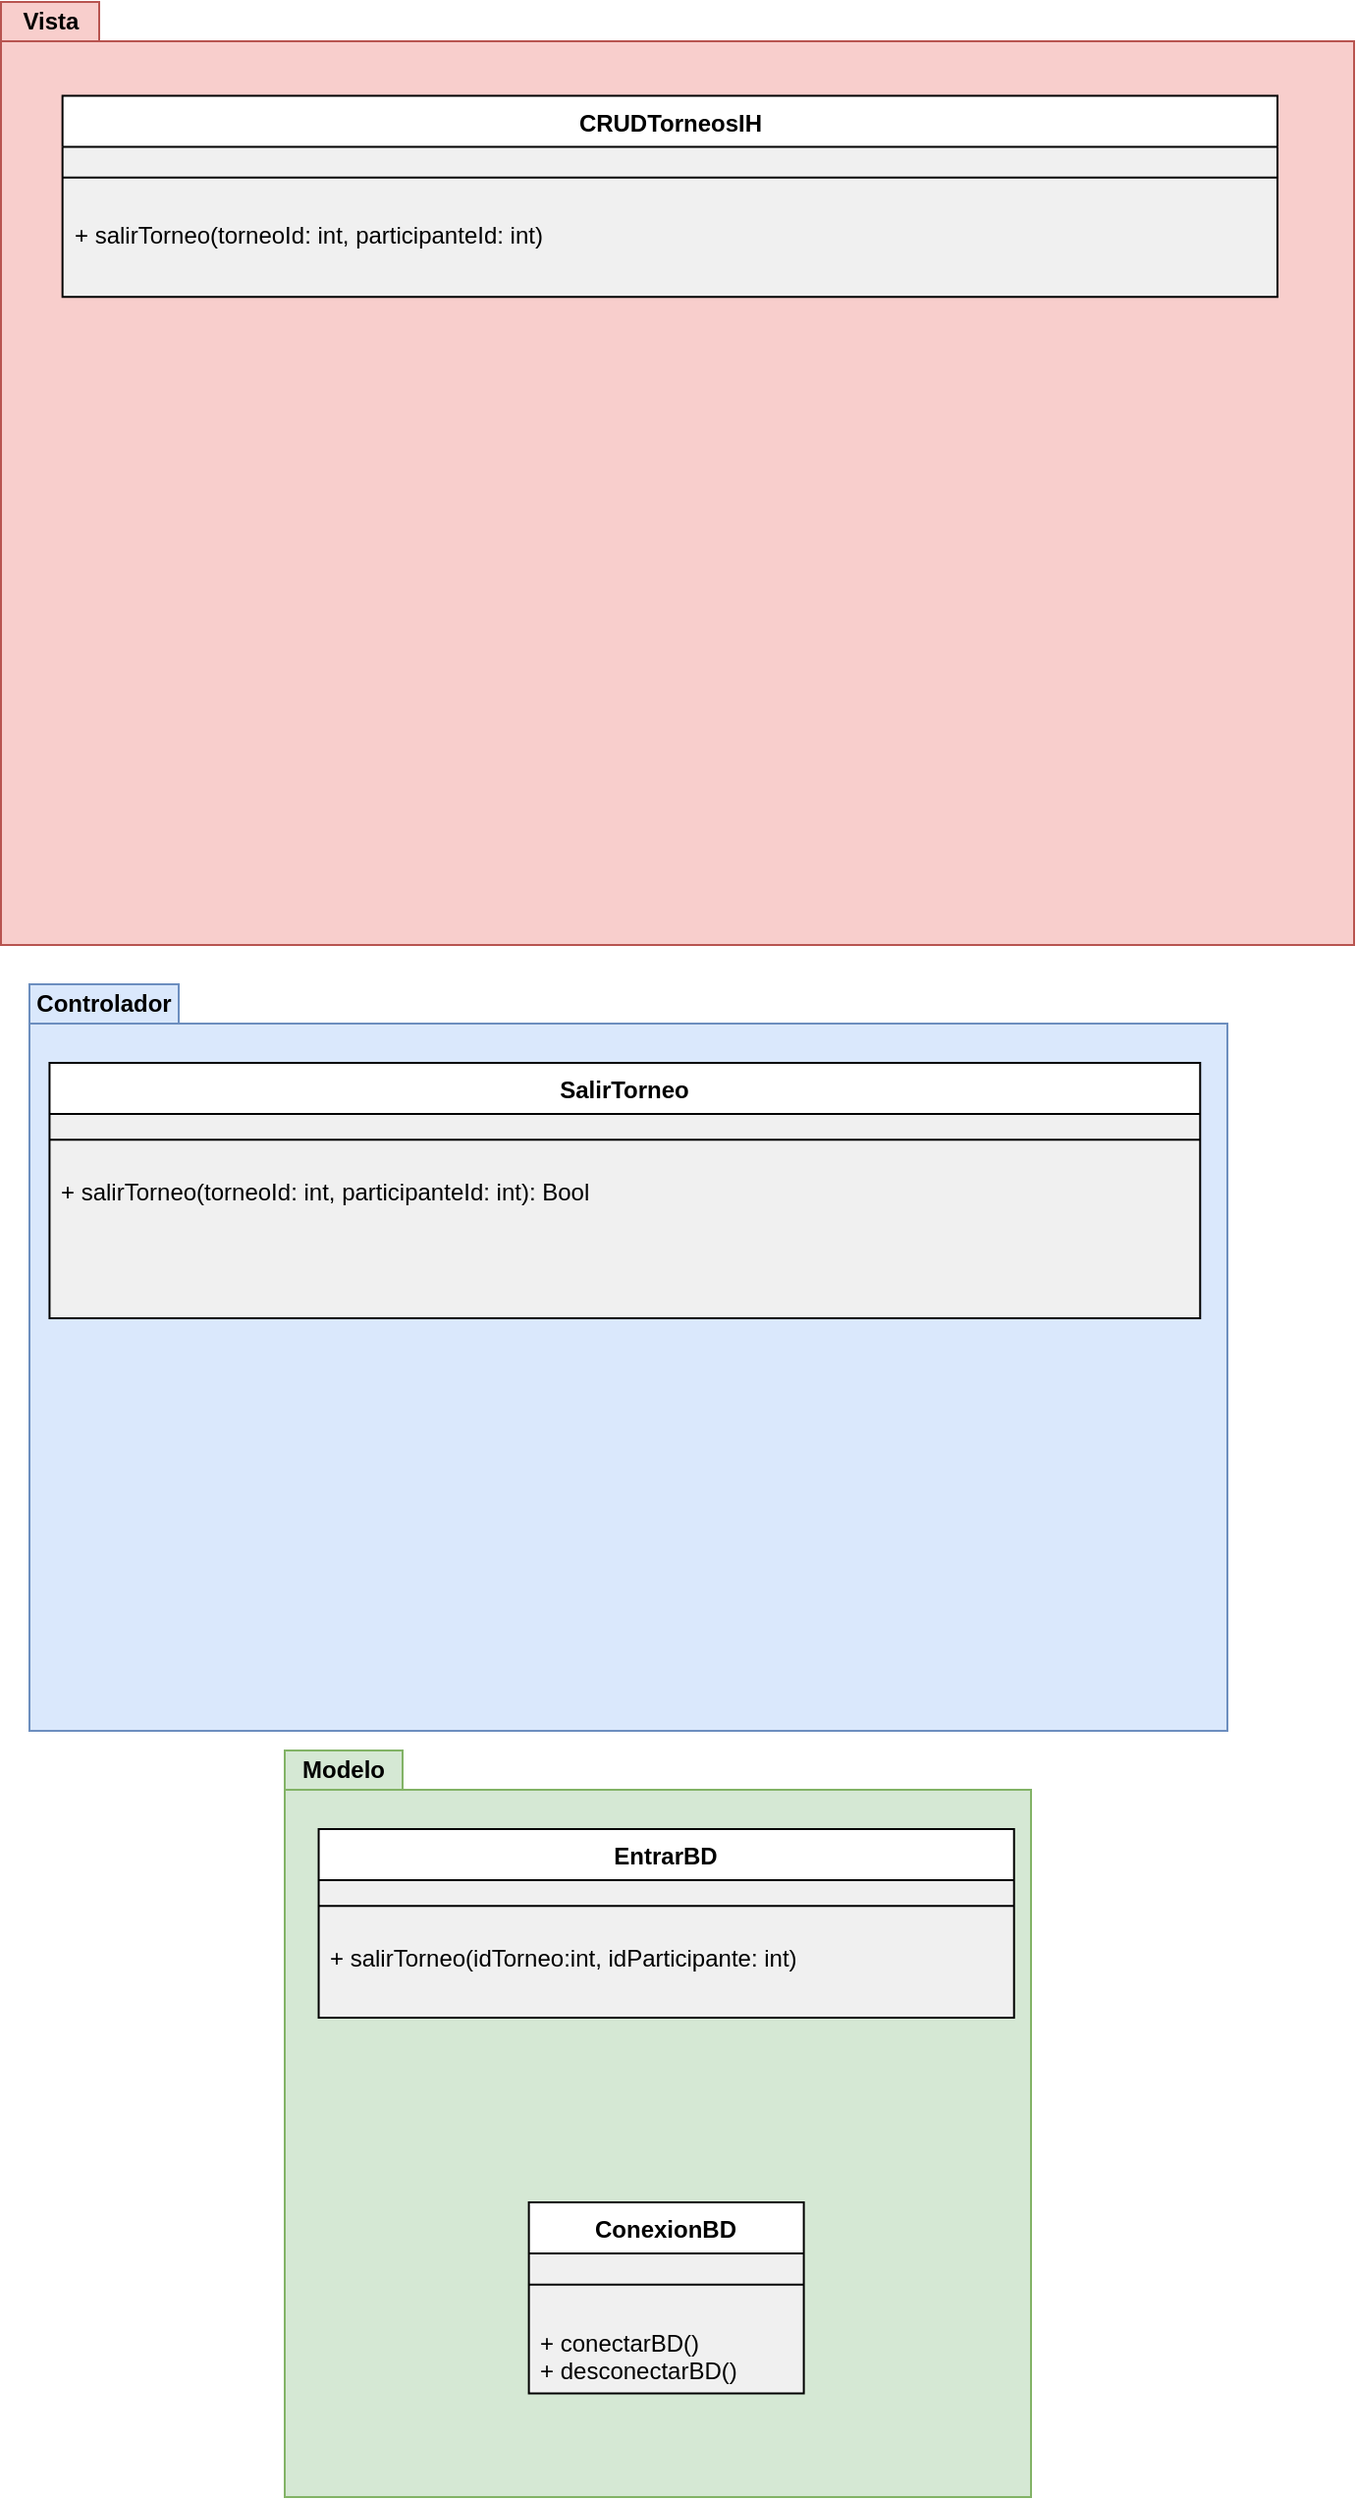 <mxfile version="22.0.7" type="google">
  <diagram name="Page-1" id="PnJ-Q2S_ZAnkpLyLJxUY">
    <mxGraphModel grid="1" page="1" gridSize="10" guides="1" tooltips="1" connect="1" arrows="1" fold="1" pageScale="1" pageWidth="850" pageHeight="1100" math="0" shadow="0">
      <root>
        <mxCell id="0" />
        <mxCell id="1" parent="0" />
        <mxCell id="ROmwuhWYa9xoos25vHBg-1" value="Controlador" style="shape=folder;fontStyle=1;tabWidth=76;tabHeight=20;tabPosition=left;html=1;boundedLbl=1;labelInHeader=1;container=1;collapsible=0;whiteSpace=wrap;fillColor=#dae8fc;strokeColor=#6c8ebf;" vertex="1" parent="1">
          <mxGeometry x="950" y="-500" width="610" height="380" as="geometry" />
        </mxCell>
        <mxCell id="ROmwuhWYa9xoos25vHBg-2" value="" style="html=1;strokeColor=none;resizeWidth=1;resizeHeight=1;fillColor=none;part=1;connectable=0;allowArrows=0;deletable=0;whiteSpace=wrap;" vertex="1" parent="ROmwuhWYa9xoos25vHBg-1">
          <mxGeometry width="610.0" height="266" relative="1" as="geometry">
            <mxPoint y="30" as="offset" />
          </mxGeometry>
        </mxCell>
        <mxCell id="ROmwuhWYa9xoos25vHBg-3" value="SalirTorneo" style="swimlane;fontStyle=1;align=center;verticalAlign=top;childLayout=stackLayout;horizontal=1;startSize=26;horizontalStack=0;resizeParent=1;resizeParentMax=0;resizeLast=0;collapsible=1;marginBottom=0;whiteSpace=wrap;html=1;swimlaneFillColor=#F0F0F0;gradientColor=none;" vertex="1" parent="ROmwuhWYa9xoos25vHBg-1">
          <mxGeometry x="10.218" y="40" width="585.917" height="129.997" as="geometry" />
        </mxCell>
        <mxCell id="ROmwuhWYa9xoos25vHBg-4" value="" style="line;strokeWidth=1;fillColor=none;align=left;verticalAlign=middle;spacingTop=-1;spacingLeft=3;spacingRight=3;rotatable=0;labelPosition=right;points=[];portConstraint=eastwest;strokeColor=inherit;" vertex="1" parent="ROmwuhWYa9xoos25vHBg-3">
          <mxGeometry y="26" width="585.917" height="26.207" as="geometry" />
        </mxCell>
        <mxCell id="ROmwuhWYa9xoos25vHBg-5" value="+ salirTorneo(torneoId: int, participanteId: int): Bool" style="text;strokeColor=none;fillColor=none;align=left;verticalAlign=top;spacingLeft=4;spacingRight=4;overflow=hidden;rotatable=0;points=[[0,0.5],[1,0.5]];portConstraint=eastwest;whiteSpace=wrap;html=1;" vertex="1" parent="ROmwuhWYa9xoos25vHBg-3">
          <mxGeometry y="52.207" width="585.917" height="77.79" as="geometry" />
        </mxCell>
        <mxCell id="ROmwuhWYa9xoos25vHBg-6" value="Modelo" style="shape=folder;fontStyle=1;tabWidth=60;tabHeight=20;tabPosition=left;html=1;boundedLbl=1;labelInHeader=1;container=1;collapsible=0;whiteSpace=wrap;fillColor=#d5e8d4;strokeColor=#82b366;" vertex="1" parent="1">
          <mxGeometry x="1080" y="-110" width="380" height="380" as="geometry" />
        </mxCell>
        <mxCell id="ROmwuhWYa9xoos25vHBg-7" value="" style="html=1;strokeColor=none;resizeWidth=1;resizeHeight=1;fillColor=none;part=1;connectable=0;allowArrows=0;deletable=0;whiteSpace=wrap;" vertex="1" parent="ROmwuhWYa9xoos25vHBg-6">
          <mxGeometry width="300" height="229.31" relative="1" as="geometry">
            <mxPoint y="30" as="offset" />
          </mxGeometry>
        </mxCell>
        <mxCell id="ROmwuhWYa9xoos25vHBg-8" value="EntrarBD" style="swimlane;fontStyle=1;align=center;verticalAlign=top;childLayout=stackLayout;horizontal=1;startSize=26;horizontalStack=0;resizeParent=1;resizeParentMax=0;resizeLast=0;collapsible=1;marginBottom=0;whiteSpace=wrap;html=1;swimlaneFillColor=#F0F0F0;gradientColor=none;" vertex="1" parent="ROmwuhWYa9xoos25vHBg-6">
          <mxGeometry x="17.27" y="40" width="354.09" height="95.997" as="geometry">
            <mxRectangle x="17.27" y="40" width="100" height="30" as="alternateBounds" />
          </mxGeometry>
        </mxCell>
        <mxCell id="ROmwuhWYa9xoos25vHBg-10" value="" style="line;strokeWidth=1;fillColor=none;align=left;verticalAlign=middle;spacingTop=-1;spacingLeft=3;spacingRight=3;rotatable=0;labelPosition=right;points=[];portConstraint=eastwest;strokeColor=inherit;" vertex="1" parent="ROmwuhWYa9xoos25vHBg-8">
          <mxGeometry y="26" width="354.09" height="26.207" as="geometry" />
        </mxCell>
        <mxCell id="ROmwuhWYa9xoos25vHBg-11" value="+ salirTorneo(idTorneo:int, idParticipante: int)" style="text;strokeColor=none;fillColor=none;align=left;verticalAlign=top;spacingLeft=4;spacingRight=4;overflow=hidden;rotatable=0;points=[[0,0.5],[1,0.5]];portConstraint=eastwest;whiteSpace=wrap;html=1;" vertex="1" parent="ROmwuhWYa9xoos25vHBg-8">
          <mxGeometry y="52.207" width="354.09" height="43.79" as="geometry" />
        </mxCell>
        <mxCell id="ROmwuhWYa9xoos25vHBg-12" value="ConexionBD" style="swimlane;fontStyle=1;align=center;verticalAlign=top;childLayout=stackLayout;horizontal=1;startSize=26;horizontalStack=0;resizeParent=1;resizeParentMax=0;resizeLast=0;collapsible=1;marginBottom=0;whiteSpace=wrap;html=1;swimlaneFillColor=#F0F0F0;gradientColor=none;" vertex="1" parent="ROmwuhWYa9xoos25vHBg-6">
          <mxGeometry x="124.31" y="230" width="140" height="97.212" as="geometry" />
        </mxCell>
        <mxCell id="ROmwuhWYa9xoos25vHBg-13" value="" style="line;strokeWidth=1;fillColor=none;align=left;verticalAlign=middle;spacingTop=-1;spacingLeft=3;spacingRight=3;rotatable=0;labelPosition=right;points=[];portConstraint=eastwest;strokeColor=inherit;" vertex="1" parent="ROmwuhWYa9xoos25vHBg-12">
          <mxGeometry y="26" width="140" height="31.724" as="geometry" />
        </mxCell>
        <mxCell id="ROmwuhWYa9xoos25vHBg-14" value="+ conectarBD()&lt;br&gt;+ desconectarBD()" style="text;strokeColor=none;fillColor=none;align=left;verticalAlign=top;spacingLeft=4;spacingRight=4;overflow=hidden;rotatable=0;points=[[0,0.5],[1,0.5]];portConstraint=eastwest;whiteSpace=wrap;html=1;" vertex="1" parent="ROmwuhWYa9xoos25vHBg-12">
          <mxGeometry y="57.724" width="140" height="39.487" as="geometry" />
        </mxCell>
        <mxCell id="ROmwuhWYa9xoos25vHBg-15" value="Vista" style="shape=folder;fontStyle=1;tabWidth=50;tabHeight=20;tabPosition=left;html=1;boundedLbl=1;labelInHeader=1;container=1;collapsible=0;whiteSpace=wrap;fillColor=#f8cecc;strokeColor=#b85450;" vertex="1" parent="1">
          <mxGeometry x="935.5" y="-1000" width="689" height="480" as="geometry" />
        </mxCell>
        <mxCell id="ROmwuhWYa9xoos25vHBg-16" value="" style="html=1;strokeColor=none;resizeWidth=1;resizeHeight=1;fillColor=none;part=1;connectable=0;allowArrows=0;deletable=0;whiteSpace=wrap;" vertex="1" parent="ROmwuhWYa9xoos25vHBg-15">
          <mxGeometry width="689.0" height="317.337" relative="1" as="geometry">
            <mxPoint y="30" as="offset" />
          </mxGeometry>
        </mxCell>
        <mxCell id="ROmwuhWYa9xoos25vHBg-17" value="CRUDTorneosIH" style="swimlane;fontStyle=1;align=center;verticalAlign=top;childLayout=stackLayout;horizontal=1;startSize=26;horizontalStack=0;resizeParent=1;resizeParentMax=0;resizeLast=0;collapsible=1;marginBottom=0;whiteSpace=wrap;html=1;swimlaneFillColor=#F0F0F0;gradientColor=none;" vertex="1" parent="ROmwuhWYa9xoos25vHBg-15">
          <mxGeometry x="31.33" y="47.72" width="618.67" height="102.348" as="geometry" />
        </mxCell>
        <mxCell id="ROmwuhWYa9xoos25vHBg-18" value="" style="line;strokeWidth=1;fillColor=none;align=left;verticalAlign=middle;spacingTop=-1;spacingLeft=3;spacingRight=3;rotatable=0;labelPosition=right;points=[];portConstraint=eastwest;strokeColor=inherit;" vertex="1" parent="ROmwuhWYa9xoos25vHBg-17">
          <mxGeometry y="26" width="618.67" height="31.265" as="geometry" />
        </mxCell>
        <mxCell id="ROmwuhWYa9xoos25vHBg-19" value="+ salirTorneo(torneoId: int, participanteId: int)" style="text;strokeColor=none;fillColor=none;align=left;verticalAlign=top;spacingLeft=4;spacingRight=4;overflow=hidden;rotatable=0;points=[[0,0.5],[1,0.5]];portConstraint=eastwest;whiteSpace=wrap;html=1;" vertex="1" parent="ROmwuhWYa9xoos25vHBg-17">
          <mxGeometry y="57.265" width="618.67" height="45.083" as="geometry" />
        </mxCell>
      </root>
    </mxGraphModel>
  </diagram>
</mxfile>
